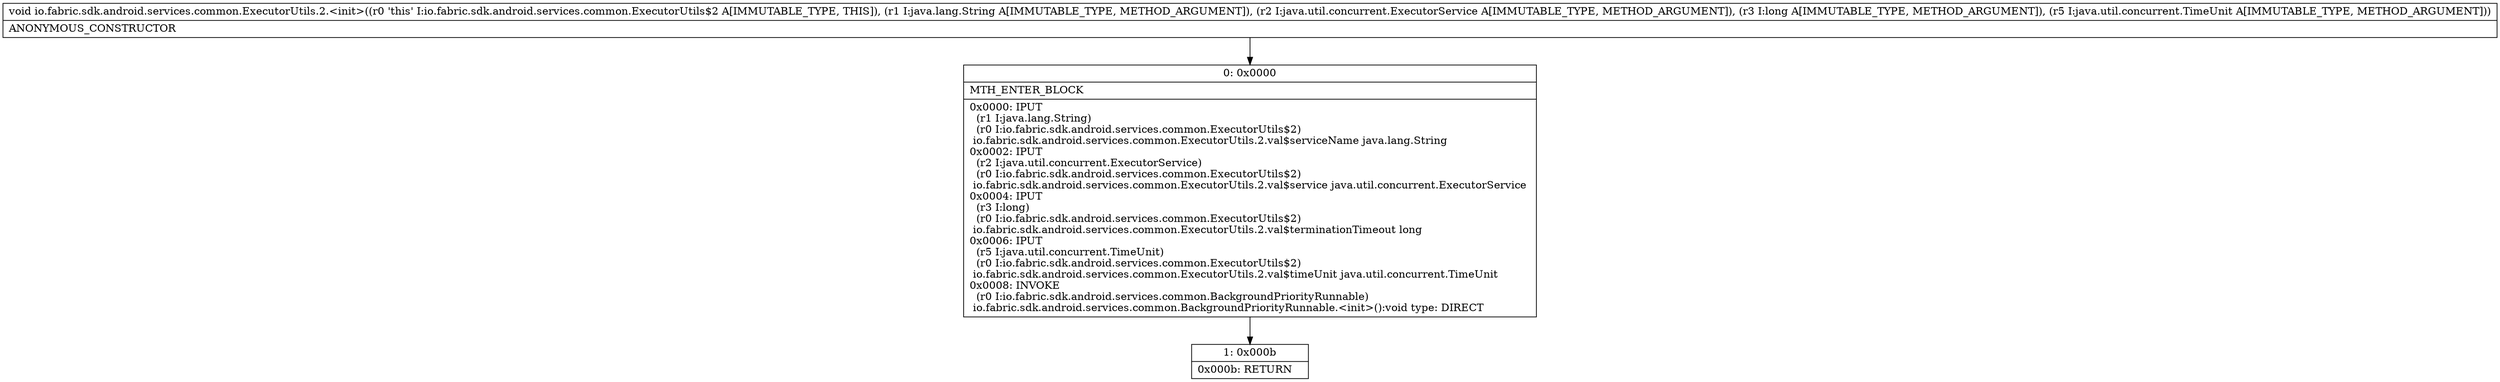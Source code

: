digraph "CFG forio.fabric.sdk.android.services.common.ExecutorUtils.2.\<init\>(Ljava\/lang\/String;Ljava\/util\/concurrent\/ExecutorService;JLjava\/util\/concurrent\/TimeUnit;)V" {
Node_0 [shape=record,label="{0\:\ 0x0000|MTH_ENTER_BLOCK\l|0x0000: IPUT  \l  (r1 I:java.lang.String)\l  (r0 I:io.fabric.sdk.android.services.common.ExecutorUtils$2)\l io.fabric.sdk.android.services.common.ExecutorUtils.2.val$serviceName java.lang.String \l0x0002: IPUT  \l  (r2 I:java.util.concurrent.ExecutorService)\l  (r0 I:io.fabric.sdk.android.services.common.ExecutorUtils$2)\l io.fabric.sdk.android.services.common.ExecutorUtils.2.val$service java.util.concurrent.ExecutorService \l0x0004: IPUT  \l  (r3 I:long)\l  (r0 I:io.fabric.sdk.android.services.common.ExecutorUtils$2)\l io.fabric.sdk.android.services.common.ExecutorUtils.2.val$terminationTimeout long \l0x0006: IPUT  \l  (r5 I:java.util.concurrent.TimeUnit)\l  (r0 I:io.fabric.sdk.android.services.common.ExecutorUtils$2)\l io.fabric.sdk.android.services.common.ExecutorUtils.2.val$timeUnit java.util.concurrent.TimeUnit \l0x0008: INVOKE  \l  (r0 I:io.fabric.sdk.android.services.common.BackgroundPriorityRunnable)\l io.fabric.sdk.android.services.common.BackgroundPriorityRunnable.\<init\>():void type: DIRECT \l}"];
Node_1 [shape=record,label="{1\:\ 0x000b|0x000b: RETURN   \l}"];
MethodNode[shape=record,label="{void io.fabric.sdk.android.services.common.ExecutorUtils.2.\<init\>((r0 'this' I:io.fabric.sdk.android.services.common.ExecutorUtils$2 A[IMMUTABLE_TYPE, THIS]), (r1 I:java.lang.String A[IMMUTABLE_TYPE, METHOD_ARGUMENT]), (r2 I:java.util.concurrent.ExecutorService A[IMMUTABLE_TYPE, METHOD_ARGUMENT]), (r3 I:long A[IMMUTABLE_TYPE, METHOD_ARGUMENT]), (r5 I:java.util.concurrent.TimeUnit A[IMMUTABLE_TYPE, METHOD_ARGUMENT]))  | ANONYMOUS_CONSTRUCTOR\l}"];
MethodNode -> Node_0;
Node_0 -> Node_1;
}

